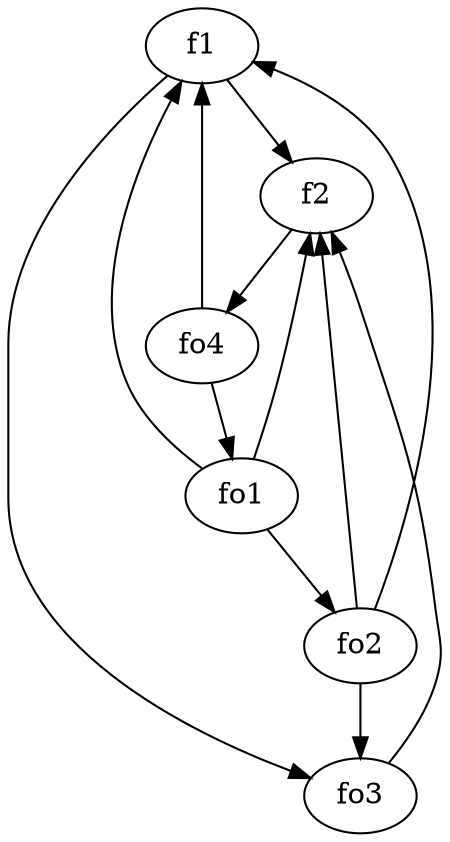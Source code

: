 strict digraph  {
f1;
f2;
fo1;
fo2;
fo3;
fo4;
f1 -> f2  [weight=2];
f1 -> fo3  [weight=2];
f2 -> fo4  [weight=2];
fo1 -> f1  [weight=2];
fo1 -> fo2  [weight=2];
fo1 -> f2  [weight=2];
fo2 -> f2  [weight=2];
fo2 -> fo3  [weight=2];
fo2 -> f1  [weight=2];
fo3 -> f2  [weight=2];
fo4 -> fo1  [weight=2];
fo4 -> f1  [weight=2];
}
